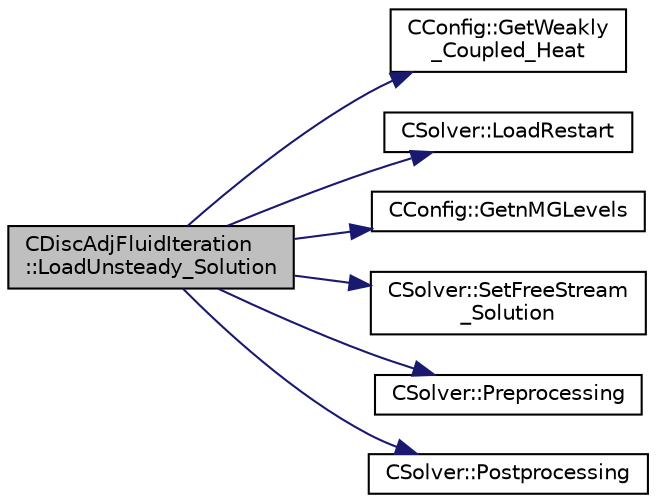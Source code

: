 digraph "CDiscAdjFluidIteration::LoadUnsteady_Solution"
{
  edge [fontname="Helvetica",fontsize="10",labelfontname="Helvetica",labelfontsize="10"];
  node [fontname="Helvetica",fontsize="10",shape=record];
  rankdir="LR";
  Node32 [label="CDiscAdjFluidIteration\l::LoadUnsteady_Solution",height=0.2,width=0.4,color="black", fillcolor="grey75", style="filled", fontcolor="black"];
  Node32 -> Node33 [color="midnightblue",fontsize="10",style="solid",fontname="Helvetica"];
  Node33 [label="CConfig::GetWeakly\l_Coupled_Heat",height=0.2,width=0.4,color="black", fillcolor="white", style="filled",URL="$class_c_config.html#adb13f6471b2c0bbef919ae9d8fe95f68",tooltip="Get the heat equation. "];
  Node32 -> Node34 [color="midnightblue",fontsize="10",style="solid",fontname="Helvetica"];
  Node34 [label="CSolver::LoadRestart",height=0.2,width=0.4,color="black", fillcolor="white", style="filled",URL="$class_c_solver.html#a61c87a4ff51926361e18797c49204e72",tooltip="A virtual member. "];
  Node32 -> Node35 [color="midnightblue",fontsize="10",style="solid",fontname="Helvetica"];
  Node35 [label="CConfig::GetnMGLevels",height=0.2,width=0.4,color="black", fillcolor="white", style="filled",URL="$class_c_config.html#aea7f78497a5cd863bd065391232329fd",tooltip="Get the number of multigrid levels. "];
  Node32 -> Node36 [color="midnightblue",fontsize="10",style="solid",fontname="Helvetica"];
  Node36 [label="CSolver::SetFreeStream\l_Solution",height=0.2,width=0.4,color="black", fillcolor="white", style="filled",URL="$class_c_solver.html#a4bc8bb39473a7a584e76067e86ed90d3",tooltip="A virtual member. "];
  Node32 -> Node37 [color="midnightblue",fontsize="10",style="solid",fontname="Helvetica"];
  Node37 [label="CSolver::Preprocessing",height=0.2,width=0.4,color="black", fillcolor="white", style="filled",URL="$class_c_solver.html#a5c530a5946aeeceb039c841115dd4b9b",tooltip="A virtual member. "];
  Node32 -> Node38 [color="midnightblue",fontsize="10",style="solid",fontname="Helvetica"];
  Node38 [label="CSolver::Postprocessing",height=0.2,width=0.4,color="black", fillcolor="white", style="filled",URL="$class_c_solver.html#a4417611bfa1a44467e40f47025e2a573",tooltip="A virtual member. "];
}
